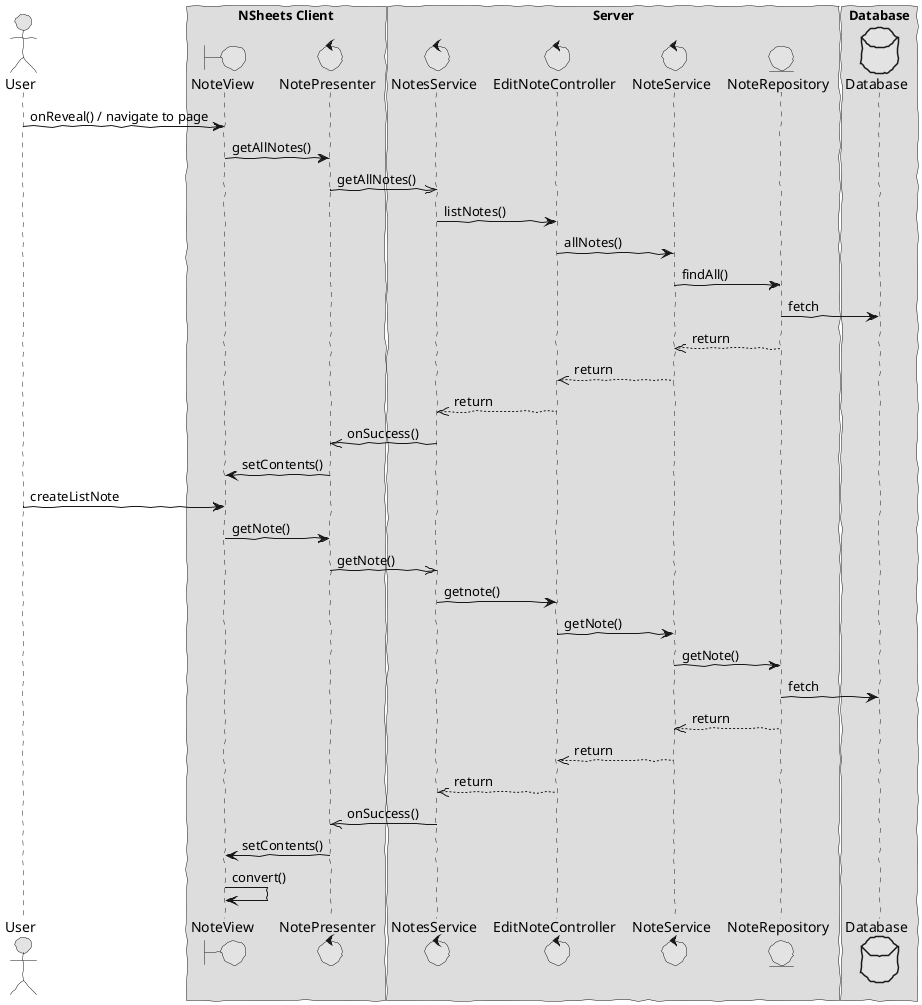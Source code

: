 @startuml  design1.png
skinparam handwritten true
skinparam monochrome true
skinparam packageStyle rect
skinparam defaultFontName FG Virgil
skinparam shadowing false

actor User
boundary NoteView
control NotePresenter
control NotesService
control EditNoteController
control NoteService
entity NoteRepository
database Database

box "NSheets Client"
participant NoteView
participant NotePresenter 
end box

box "Server"
participant NotesService
participant EditNoteController
participant NoteService
participant NoteRepository
end box

box "Database"
participant Database
end box

User -> NoteView : onReveal() / navigate to page 
NoteView -> NotePresenter : getAllNotes()
NotePresenter ->> NotesService : getAllNotes()
NotesService -> EditNoteController : listNotes()
EditNoteController -> NoteService : allNotes()
NoteService -> NoteRepository : findAll()
NoteRepository -> Database : fetch
NoteRepository -->> NoteService : return
NoteService -->> EditNoteController : return
EditNoteController -->> NotesService : return
NotesService ->> NotePresenter : onSuccess() 
NotePresenter -> NoteView : setContents()

User -> NoteView : createListNote
NoteView -> NotePresenter : getNote()
NotePresenter ->> NotesService : getNote()
NotesService -> EditNoteController : getnote()
EditNoteController -> NoteService : getNote()
NoteService -> NoteRepository : getNote()
NoteRepository -> Database : fetch
NoteRepository -->> NoteService : return
NoteService -->> EditNoteController : return
EditNoteController -->> NotesService : return
NotesService ->> NotePresenter : onSuccess() 
NotePresenter -> NoteView : setContents()
NoteView -> NoteView : convert()

@enduml